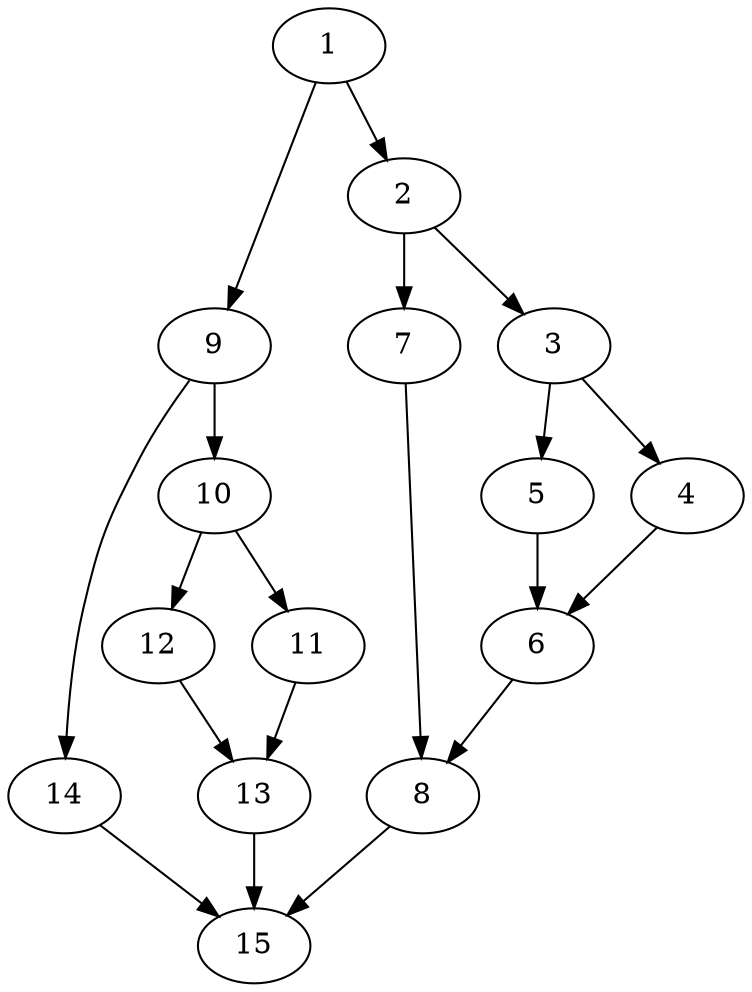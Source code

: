 Digraph G {
	1 -> 9;
	1 -> 2;
	2 -> 7;
	2 -> 3;
	3 -> 5;
	3 -> 4;
	4 -> 6;
	5 -> 6;
	6 -> 8;
	7 -> 8;
	8 -> 15;
	9 -> 14;
	9 -> 10;
	10 -> 12;
	10 -> 11;
	11 -> 13;
	12 -> 13;
	13 -> 15;
	14 -> 15;
} 